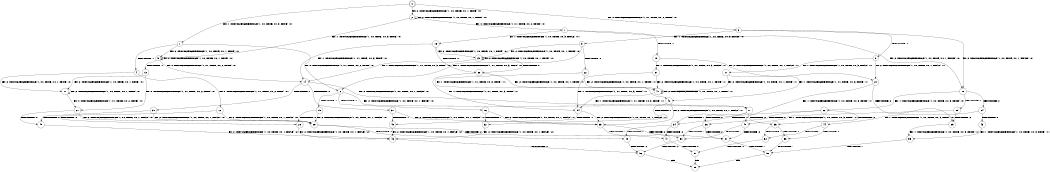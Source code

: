 digraph BCG {
size = "7, 10.5";
center = TRUE;
node [shape = circle];
0 [peripheries = 2];
0 -> 1 [label = "EX !1 !ATOMIC_EXCH_BRANCH (1, +0, TRUE, +0, 3, TRUE) !:0:"];
0 -> 2 [label = "EX !2 !ATOMIC_EXCH_BRANCH (1, +0, TRUE, +0, 1, TRUE) !:0:"];
0 -> 3 [label = "EX !0 !ATOMIC_EXCH_BRANCH (1, +1, TRUE, +0, 2, TRUE) !:0:"];
1 -> 4 [label = "TERMINATE !1"];
1 -> 5 [label = "EX !2 !ATOMIC_EXCH_BRANCH (1, +0, TRUE, +0, 1, TRUE) !:0:"];
1 -> 6 [label = "EX !0 !ATOMIC_EXCH_BRANCH (1, +1, TRUE, +0, 2, TRUE) !:0:"];
2 -> 5 [label = "EX !1 !ATOMIC_EXCH_BRANCH (1, +0, TRUE, +0, 3, TRUE) !:0:"];
2 -> 7 [label = "EX !0 !ATOMIC_EXCH_BRANCH (1, +1, TRUE, +0, 2, TRUE) !:0:"];
2 -> 2 [label = "EX !2 !ATOMIC_EXCH_BRANCH (1, +0, TRUE, +0, 1, TRUE) !:0:"];
3 -> 8 [label = "TERMINATE !0"];
3 -> 9 [label = "EX !1 !ATOMIC_EXCH_BRANCH (1, +0, TRUE, +0, 3, FALSE) !:0:"];
3 -> 10 [label = "EX !2 !ATOMIC_EXCH_BRANCH (1, +0, TRUE, +0, 1, FALSE) !:0:"];
4 -> 11 [label = "EX !2 !ATOMIC_EXCH_BRANCH (1, +0, TRUE, +0, 1, TRUE) !:0:"];
4 -> 12 [label = "EX !0 !ATOMIC_EXCH_BRANCH (1, +1, TRUE, +0, 2, TRUE) !:0:"];
5 -> 13 [label = "TERMINATE !1"];
5 -> 14 [label = "EX !0 !ATOMIC_EXCH_BRANCH (1, +1, TRUE, +0, 2, TRUE) !:0:"];
5 -> 5 [label = "EX !2 !ATOMIC_EXCH_BRANCH (1, +0, TRUE, +0, 1, TRUE) !:0:"];
6 -> 15 [label = "TERMINATE !1"];
6 -> 16 [label = "TERMINATE !0"];
6 -> 17 [label = "EX !2 !ATOMIC_EXCH_BRANCH (1, +0, TRUE, +0, 1, FALSE) !:0:"];
7 -> 18 [label = "TERMINATE !0"];
7 -> 19 [label = "EX !1 !ATOMIC_EXCH_BRANCH (1, +0, TRUE, +0, 3, FALSE) !:0:"];
7 -> 10 [label = "EX !2 !ATOMIC_EXCH_BRANCH (1, +0, TRUE, +0, 1, FALSE) !:0:"];
8 -> 20 [label = "EX !2 !ATOMIC_EXCH_BRANCH (1, +0, TRUE, +0, 1, FALSE) !:1:"];
8 -> 21 [label = "EX !1 !ATOMIC_EXCH_BRANCH (1, +0, TRUE, +0, 3, FALSE) !:1:"];
9 -> 22 [label = "TERMINATE !0"];
9 -> 23 [label = "EX !2 !ATOMIC_EXCH_BRANCH (1, +0, TRUE, +0, 1, TRUE) !:0:"];
9 -> 6 [label = "EX !1 !ATOMIC_EXCH_BRANCH (1, +1, TRUE, +0, 3, TRUE) !:0:"];
10 -> 24 [label = "TERMINATE !2"];
10 -> 25 [label = "TERMINATE !0"];
10 -> 26 [label = "EX !1 !ATOMIC_EXCH_BRANCH (1, +0, TRUE, +0, 3, TRUE) !:0:"];
11 -> 27 [label = "EX !0 !ATOMIC_EXCH_BRANCH (1, +1, TRUE, +0, 2, TRUE) !:0:"];
11 -> 11 [label = "EX !2 !ATOMIC_EXCH_BRANCH (1, +0, TRUE, +0, 1, TRUE) !:0:"];
12 -> 28 [label = "TERMINATE !0"];
12 -> 29 [label = "EX !2 !ATOMIC_EXCH_BRANCH (1, +0, TRUE, +0, 1, FALSE) !:0:"];
13 -> 27 [label = "EX !0 !ATOMIC_EXCH_BRANCH (1, +1, TRUE, +0, 2, TRUE) !:0:"];
13 -> 11 [label = "EX !2 !ATOMIC_EXCH_BRANCH (1, +0, TRUE, +0, 1, TRUE) !:0:"];
14 -> 30 [label = "TERMINATE !1"];
14 -> 31 [label = "TERMINATE !0"];
14 -> 17 [label = "EX !2 !ATOMIC_EXCH_BRANCH (1, +0, TRUE, +0, 1, FALSE) !:0:"];
15 -> 28 [label = "TERMINATE !0"];
15 -> 29 [label = "EX !2 !ATOMIC_EXCH_BRANCH (1, +0, TRUE, +0, 1, FALSE) !:0:"];
16 -> 32 [label = "TERMINATE !1"];
16 -> 33 [label = "EX !2 !ATOMIC_EXCH_BRANCH (1, +0, TRUE, +0, 1, FALSE) !:1:"];
17 -> 34 [label = "TERMINATE !1"];
17 -> 35 [label = "TERMINATE !2"];
17 -> 36 [label = "TERMINATE !0"];
18 -> 37 [label = "EX !1 !ATOMIC_EXCH_BRANCH (1, +0, TRUE, +0, 3, FALSE) !:1:"];
18 -> 20 [label = "EX !2 !ATOMIC_EXCH_BRANCH (1, +0, TRUE, +0, 1, FALSE) !:1:"];
19 -> 38 [label = "TERMINATE !0"];
19 -> 23 [label = "EX !2 !ATOMIC_EXCH_BRANCH (1, +0, TRUE, +0, 1, TRUE) !:0:"];
19 -> 14 [label = "EX !1 !ATOMIC_EXCH_BRANCH (1, +1, TRUE, +0, 3, TRUE) !:0:"];
20 -> 39 [label = "TERMINATE !2"];
20 -> 40 [label = "EX !1 !ATOMIC_EXCH_BRANCH (1, +0, TRUE, +0, 3, TRUE) !:1:"];
21 -> 41 [label = "EX !2 !ATOMIC_EXCH_BRANCH (1, +0, TRUE, +0, 1, TRUE) !:1:"];
21 -> 42 [label = "EX !1 !ATOMIC_EXCH_BRANCH (1, +1, TRUE, +0, 3, TRUE) !:1:"];
22 -> 41 [label = "EX !2 !ATOMIC_EXCH_BRANCH (1, +0, TRUE, +0, 1, TRUE) !:1:"];
22 -> 42 [label = "EX !1 !ATOMIC_EXCH_BRANCH (1, +1, TRUE, +0, 3, TRUE) !:1:"];
23 -> 38 [label = "TERMINATE !0"];
23 -> 23 [label = "EX !2 !ATOMIC_EXCH_BRANCH (1, +0, TRUE, +0, 1, TRUE) !:0:"];
23 -> 14 [label = "EX !1 !ATOMIC_EXCH_BRANCH (1, +1, TRUE, +0, 3, TRUE) !:0:"];
24 -> 43 [label = "TERMINATE !0"];
24 -> 44 [label = "EX !1 !ATOMIC_EXCH_BRANCH (1, +0, TRUE, +0, 3, TRUE) !:0:"];
25 -> 39 [label = "TERMINATE !2"];
25 -> 40 [label = "EX !1 !ATOMIC_EXCH_BRANCH (1, +0, TRUE, +0, 3, TRUE) !:1:"];
26 -> 34 [label = "TERMINATE !1"];
26 -> 35 [label = "TERMINATE !2"];
26 -> 36 [label = "TERMINATE !0"];
27 -> 45 [label = "TERMINATE !0"];
27 -> 29 [label = "EX !2 !ATOMIC_EXCH_BRANCH (1, +0, TRUE, +0, 1, FALSE) !:0:"];
28 -> 46 [label = "EX !2 !ATOMIC_EXCH_BRANCH (1, +0, TRUE, +0, 1, FALSE) !:2:"];
29 -> 47 [label = "TERMINATE !2"];
29 -> 48 [label = "TERMINATE !0"];
30 -> 45 [label = "TERMINATE !0"];
30 -> 29 [label = "EX !2 !ATOMIC_EXCH_BRANCH (1, +0, TRUE, +0, 1, FALSE) !:0:"];
31 -> 49 [label = "TERMINATE !1"];
31 -> 33 [label = "EX !2 !ATOMIC_EXCH_BRANCH (1, +0, TRUE, +0, 1, FALSE) !:1:"];
32 -> 46 [label = "EX !2 !ATOMIC_EXCH_BRANCH (1, +0, TRUE, +0, 1, FALSE) !:2:"];
33 -> 50 [label = "TERMINATE !1"];
33 -> 51 [label = "TERMINATE !2"];
34 -> 47 [label = "TERMINATE !2"];
34 -> 48 [label = "TERMINATE !0"];
35 -> 52 [label = "TERMINATE !1"];
35 -> 53 [label = "TERMINATE !0"];
36 -> 50 [label = "TERMINATE !1"];
36 -> 51 [label = "TERMINATE !2"];
37 -> 41 [label = "EX !2 !ATOMIC_EXCH_BRANCH (1, +0, TRUE, +0, 1, TRUE) !:1:"];
37 -> 54 [label = "EX !1 !ATOMIC_EXCH_BRANCH (1, +1, TRUE, +0, 3, TRUE) !:1:"];
38 -> 41 [label = "EX !2 !ATOMIC_EXCH_BRANCH (1, +0, TRUE, +0, 1, TRUE) !:1:"];
38 -> 54 [label = "EX !1 !ATOMIC_EXCH_BRANCH (1, +1, TRUE, +0, 3, TRUE) !:1:"];
39 -> 55 [label = "EX !1 !ATOMIC_EXCH_BRANCH (1, +0, TRUE, +0, 3, TRUE) !:1:"];
40 -> 50 [label = "TERMINATE !1"];
40 -> 51 [label = "TERMINATE !2"];
41 -> 41 [label = "EX !2 !ATOMIC_EXCH_BRANCH (1, +0, TRUE, +0, 1, TRUE) !:1:"];
41 -> 54 [label = "EX !1 !ATOMIC_EXCH_BRANCH (1, +1, TRUE, +0, 3, TRUE) !:1:"];
42 -> 32 [label = "TERMINATE !1"];
42 -> 33 [label = "EX !2 !ATOMIC_EXCH_BRANCH (1, +0, TRUE, +0, 1, FALSE) !:1:"];
43 -> 55 [label = "EX !1 !ATOMIC_EXCH_BRANCH (1, +0, TRUE, +0, 3, TRUE) !:1:"];
44 -> 52 [label = "TERMINATE !1"];
44 -> 53 [label = "TERMINATE !0"];
45 -> 46 [label = "EX !2 !ATOMIC_EXCH_BRANCH (1, +0, TRUE, +0, 1, FALSE) !:2:"];
46 -> 56 [label = "TERMINATE !2"];
47 -> 57 [label = "TERMINATE !0"];
48 -> 56 [label = "TERMINATE !2"];
49 -> 46 [label = "EX !2 !ATOMIC_EXCH_BRANCH (1, +0, TRUE, +0, 1, FALSE) !:2:"];
50 -> 56 [label = "TERMINATE !2"];
51 -> 58 [label = "TERMINATE !1"];
52 -> 57 [label = "TERMINATE !0"];
53 -> 58 [label = "TERMINATE !1"];
54 -> 49 [label = "TERMINATE !1"];
54 -> 33 [label = "EX !2 !ATOMIC_EXCH_BRANCH (1, +0, TRUE, +0, 1, FALSE) !:1:"];
55 -> 58 [label = "TERMINATE !1"];
56 -> 59 [label = "exit"];
57 -> 59 [label = "exit"];
58 -> 59 [label = "exit"];
}
